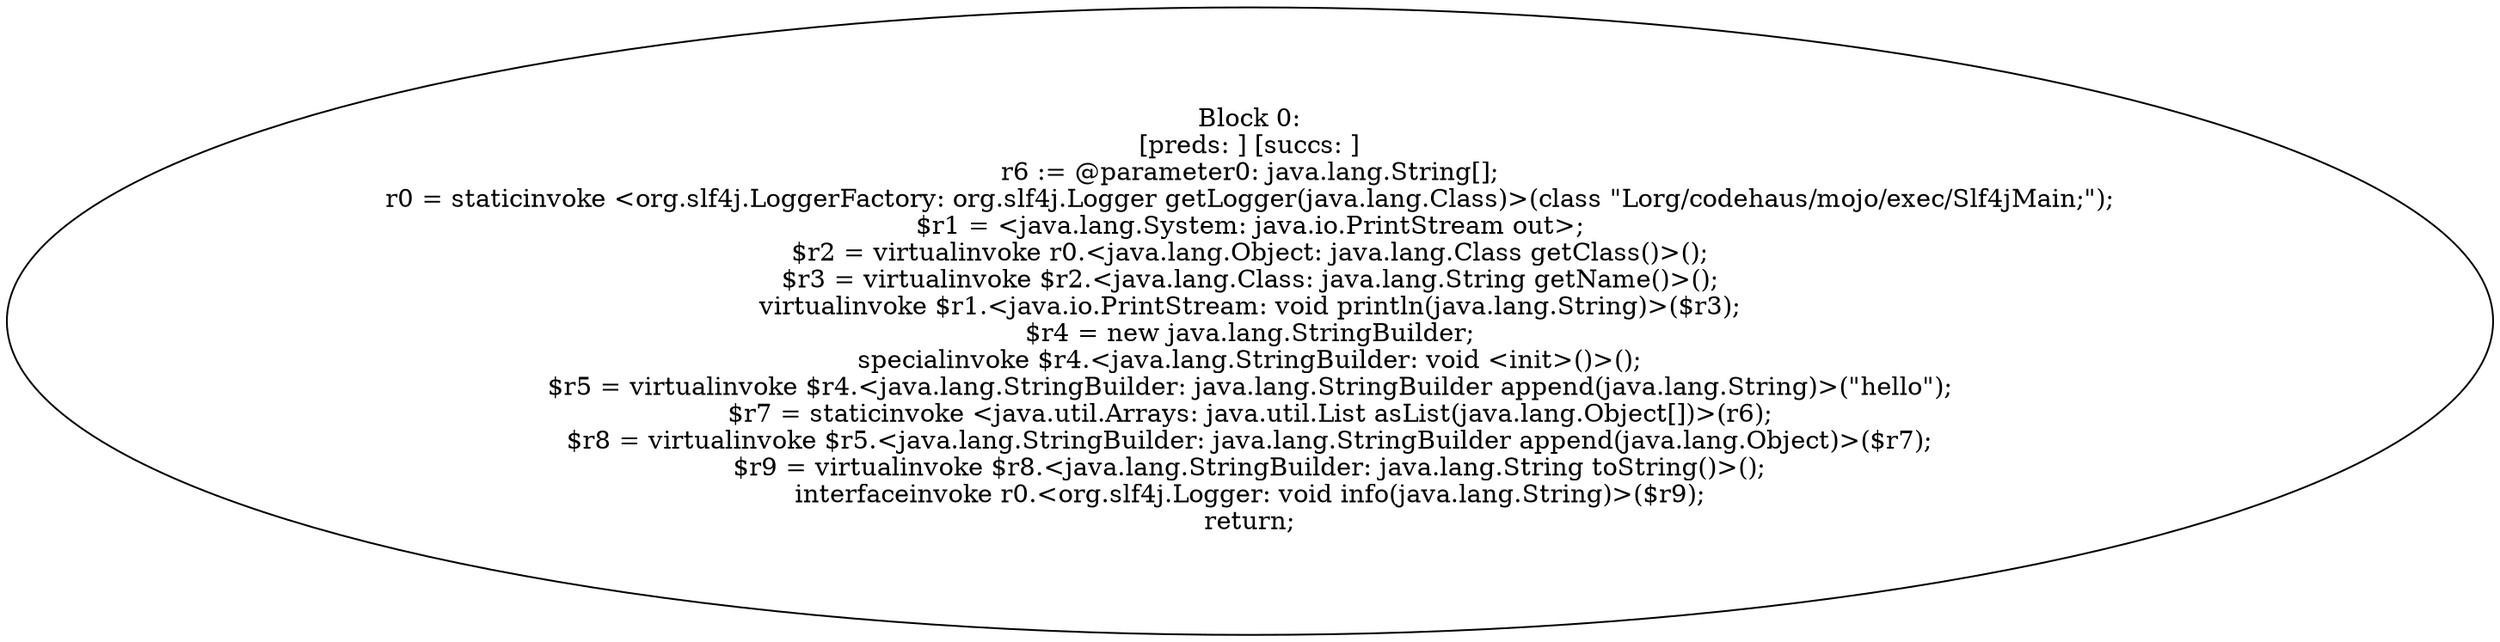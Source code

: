 digraph "unitGraph" {
    "Block 0:
[preds: ] [succs: ]
r6 := @parameter0: java.lang.String[];
r0 = staticinvoke <org.slf4j.LoggerFactory: org.slf4j.Logger getLogger(java.lang.Class)>(class \"Lorg/codehaus/mojo/exec/Slf4jMain;\");
$r1 = <java.lang.System: java.io.PrintStream out>;
$r2 = virtualinvoke r0.<java.lang.Object: java.lang.Class getClass()>();
$r3 = virtualinvoke $r2.<java.lang.Class: java.lang.String getName()>();
virtualinvoke $r1.<java.io.PrintStream: void println(java.lang.String)>($r3);
$r4 = new java.lang.StringBuilder;
specialinvoke $r4.<java.lang.StringBuilder: void <init>()>();
$r5 = virtualinvoke $r4.<java.lang.StringBuilder: java.lang.StringBuilder append(java.lang.String)>(\"hello\");
$r7 = staticinvoke <java.util.Arrays: java.util.List asList(java.lang.Object[])>(r6);
$r8 = virtualinvoke $r5.<java.lang.StringBuilder: java.lang.StringBuilder append(java.lang.Object)>($r7);
$r9 = virtualinvoke $r8.<java.lang.StringBuilder: java.lang.String toString()>();
interfaceinvoke r0.<org.slf4j.Logger: void info(java.lang.String)>($r9);
return;
"
}
